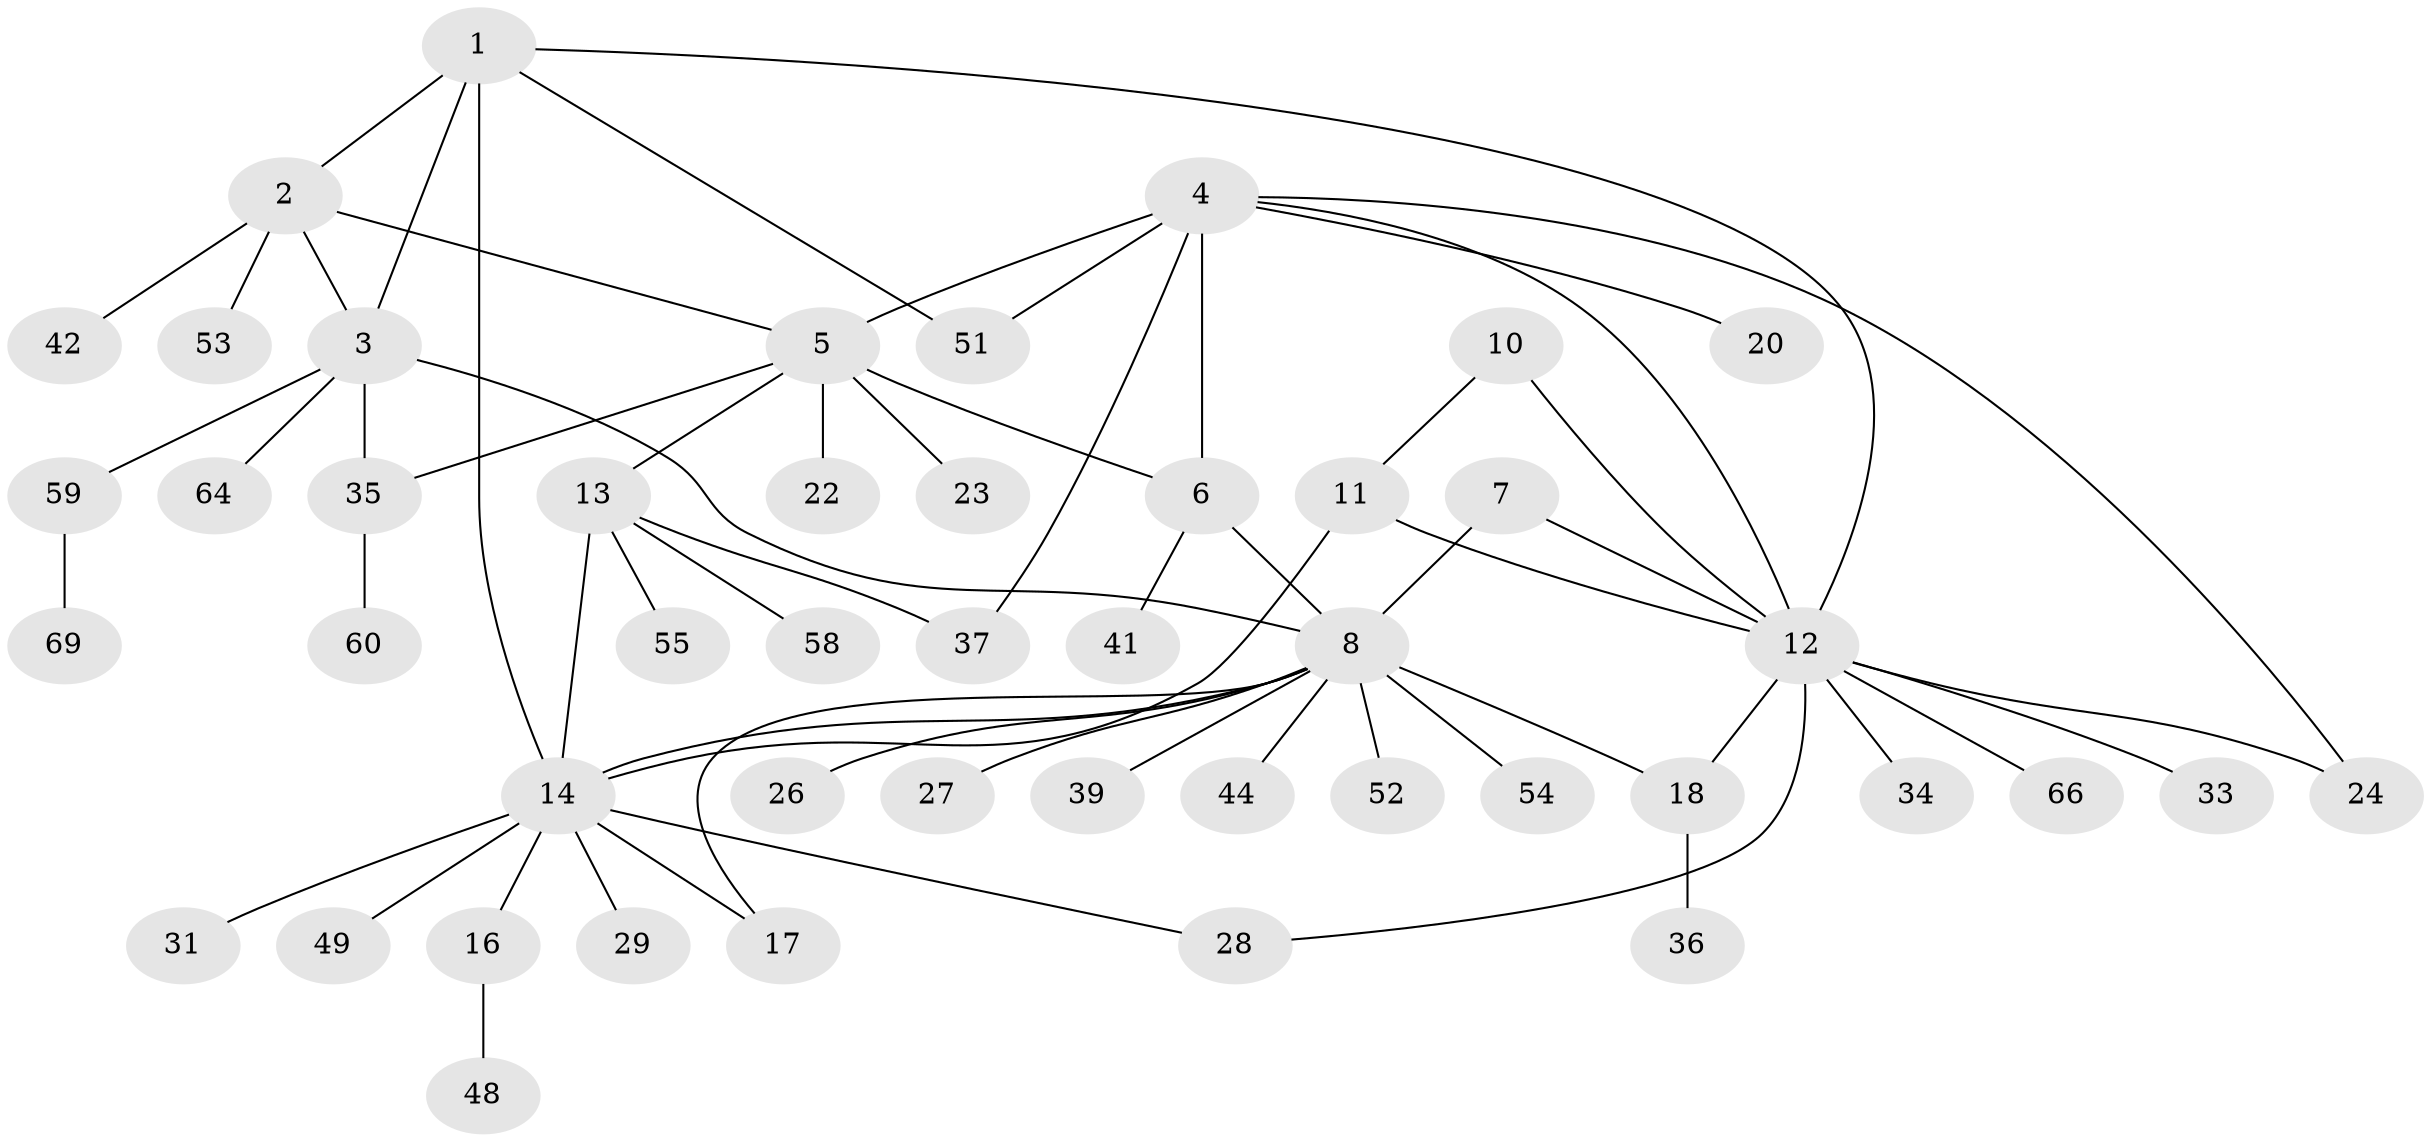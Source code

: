 // Generated by graph-tools (version 1.1) at 2025/24/03/03/25 07:24:14]
// undirected, 47 vertices, 62 edges
graph export_dot {
graph [start="1"]
  node [color=gray90,style=filled];
  1 [super="+25"];
  2;
  3 [super="+47"];
  4 [super="+43"];
  5 [super="+30"];
  6 [super="+19"];
  7 [super="+56"];
  8 [super="+9"];
  10;
  11 [super="+65"];
  12 [super="+50"];
  13 [super="+21"];
  14 [super="+15"];
  16 [super="+57"];
  17;
  18 [super="+32"];
  20;
  22;
  23;
  24 [super="+46"];
  26;
  27;
  28 [super="+61"];
  29;
  31;
  33 [super="+67"];
  34;
  35 [super="+38"];
  36 [super="+40"];
  37 [super="+45"];
  39;
  41 [super="+62"];
  42 [super="+68"];
  44;
  48 [super="+63"];
  49;
  51;
  52;
  53;
  54;
  55;
  58;
  59;
  60;
  64;
  66;
  69;
  1 -- 2;
  1 -- 3;
  1 -- 12;
  1 -- 14;
  1 -- 51;
  2 -- 3;
  2 -- 5;
  2 -- 42;
  2 -- 53;
  3 -- 35;
  3 -- 64;
  3 -- 59;
  3 -- 8;
  4 -- 5;
  4 -- 6;
  4 -- 12;
  4 -- 20;
  4 -- 24;
  4 -- 37;
  4 -- 51;
  5 -- 6;
  5 -- 13;
  5 -- 22;
  5 -- 23;
  5 -- 35;
  6 -- 8;
  6 -- 41;
  7 -- 8 [weight=2];
  7 -- 12;
  8 -- 26;
  8 -- 27;
  8 -- 54;
  8 -- 39;
  8 -- 44;
  8 -- 14;
  8 -- 17;
  8 -- 18;
  8 -- 52;
  10 -- 11;
  10 -- 12;
  11 -- 12;
  11 -- 14;
  12 -- 18;
  12 -- 28;
  12 -- 33;
  12 -- 34;
  12 -- 66;
  12 -- 24;
  13 -- 14 [weight=2];
  13 -- 37;
  13 -- 55;
  13 -- 58;
  14 -- 16;
  14 -- 17;
  14 -- 28;
  14 -- 49;
  14 -- 29;
  14 -- 31;
  16 -- 48;
  18 -- 36;
  35 -- 60;
  59 -- 69;
}
